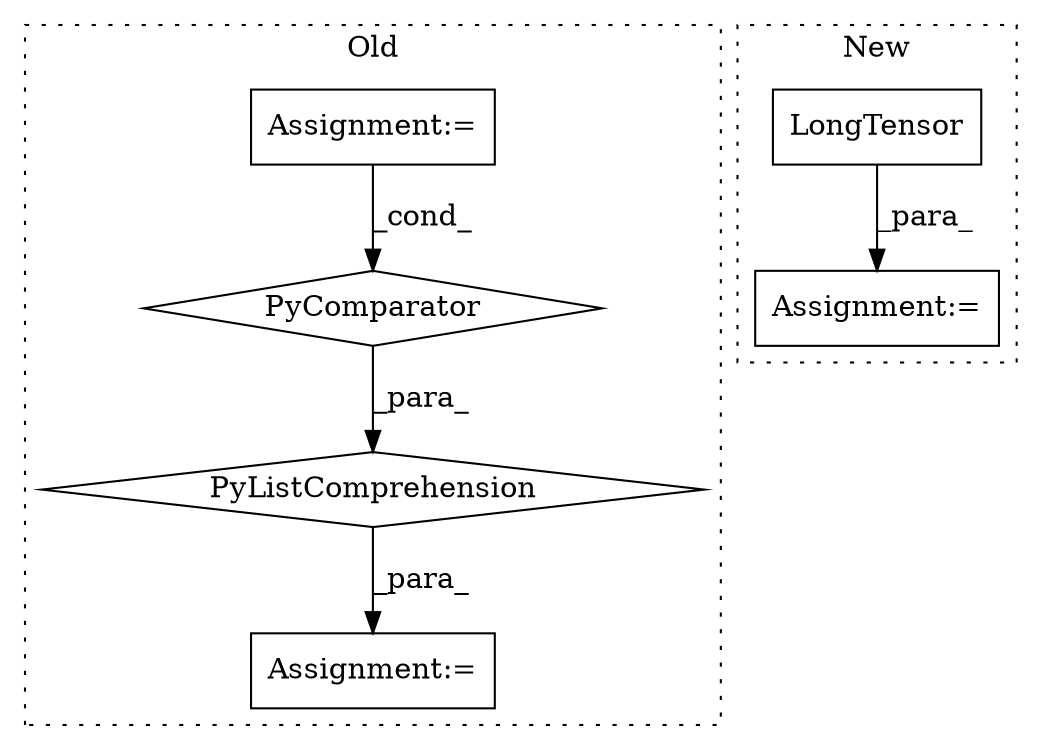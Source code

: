 digraph G {
subgraph cluster0 {
1 [label="PyComparator" a="113" s="6736" l="20" shape="diamond"];
3 [label="Assignment:=" a="7" s="6640" l="1" shape="box"];
4 [label="Assignment:=" a="7" s="6736" l="20" shape="box"];
5 [label="PyListComprehension" a="109" s="6666" l="98" shape="diamond"];
label = "Old";
style="dotted";
}
subgraph cluster1 {
2 [label="LongTensor" a="32" s="6463,6486" l="11,1" shape="box"];
6 [label="Assignment:=" a="7" s="6444" l="2" shape="box"];
label = "New";
style="dotted";
}
1 -> 5 [label="_para_"];
2 -> 6 [label="_para_"];
4 -> 1 [label="_cond_"];
5 -> 3 [label="_para_"];
}